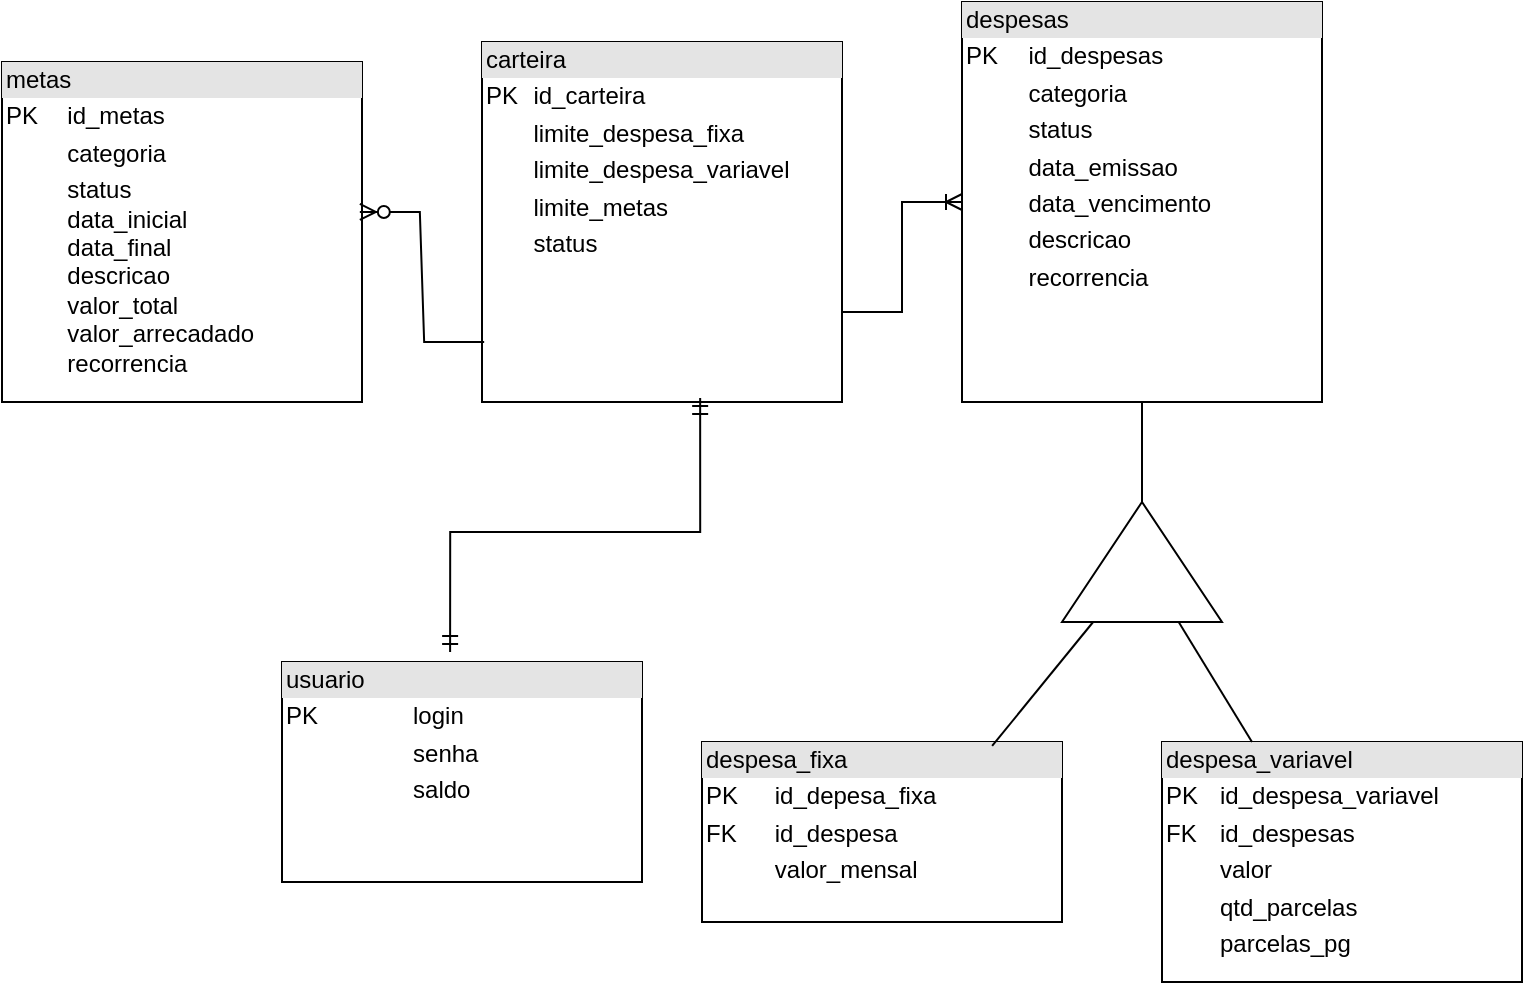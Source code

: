 <mxfile version="22.1.22" type="embed">
  <diagram name="Page-1" id="c4acf3e9-155e-7222-9cf6-157b1a14988f">
    <mxGraphModel dx="354" dy="279" grid="1" gridSize="10" guides="1" tooltips="1" connect="1" arrows="1" fold="1" page="1" pageScale="1" pageWidth="850" pageHeight="1100" background="none" math="0" shadow="0">
      <root>
        <mxCell id="0" />
        <mxCell id="1" parent="0" />
        <mxCell id="2" value="&lt;div style=&quot;box-sizing:border-box;width:100%;background:#e4e4e4;padding:2px;&quot;&gt;usuario&lt;/div&gt;&lt;table style=&quot;width:100%;font-size:1em;&quot; cellpadding=&quot;2&quot; cellspacing=&quot;0&quot;&gt;&lt;tbody&gt;&lt;tr&gt;&lt;td&gt;PK&lt;/td&gt;&lt;td&gt;login&lt;/td&gt;&lt;/tr&gt;&lt;tr&gt;&lt;td&gt;&lt;br&gt;&lt;/td&gt;&lt;td&gt;senha&lt;/td&gt;&lt;/tr&gt;&lt;tr&gt;&lt;td&gt;&lt;br&gt;&lt;/td&gt;&lt;td&gt;saldo&lt;/td&gt;&lt;/tr&gt;&lt;tr&gt;&lt;td&gt;&lt;br&gt;&lt;/td&gt;&lt;td&gt;&lt;br&gt;&lt;/td&gt;&lt;/tr&gt;&lt;/tbody&gt;&lt;/table&gt;" style="verticalAlign=top;align=left;overflow=fill;html=1;whiteSpace=wrap;" parent="1" vertex="1">
          <mxGeometry x="170" y="380" width="180" height="110" as="geometry" />
        </mxCell>
        <mxCell id="3" value="&lt;div style=&quot;box-sizing:border-box;width:100%;background:#e4e4e4;padding:2px;&quot;&gt;carteira&lt;/div&gt;&lt;table style=&quot;width:100%;font-size:1em;&quot; cellpadding=&quot;2&quot; cellspacing=&quot;0&quot;&gt;&lt;tbody&gt;&lt;tr&gt;&lt;td&gt;PK&lt;/td&gt;&lt;td&gt;id_carteira&lt;/td&gt;&lt;/tr&gt;&lt;tr&gt;&lt;td&gt;&lt;br&gt;&lt;/td&gt;&lt;td&gt;limite_despesa_fixa&lt;/td&gt;&lt;/tr&gt;&lt;tr&gt;&lt;td&gt;&lt;/td&gt;&lt;td&gt;limite_despesa_variavel&lt;/td&gt;&lt;/tr&gt;&lt;tr&gt;&lt;td&gt;&lt;br&gt;&lt;/td&gt;&lt;td&gt;limite_metas&lt;/td&gt;&lt;/tr&gt;&lt;tr&gt;&lt;td&gt;&lt;br&gt;&lt;/td&gt;&lt;td&gt;status&lt;/td&gt;&lt;/tr&gt;&lt;tr&gt;&lt;td&gt;&lt;/td&gt;&lt;td&gt;&lt;br&gt;&lt;/td&gt;&lt;/tr&gt;&lt;tr&gt;&lt;td&gt;&lt;/td&gt;&lt;td&gt;&lt;br&gt;&lt;/td&gt;&lt;/tr&gt;&lt;/tbody&gt;&lt;/table&gt;" style="verticalAlign=top;align=left;overflow=fill;html=1;whiteSpace=wrap;" parent="1" vertex="1">
          <mxGeometry x="270" y="70" width="180" height="180" as="geometry" />
        </mxCell>
        <mxCell id="4" value="&lt;div style=&quot;box-sizing:border-box;width:100%;background:#e4e4e4;padding:2px;&quot;&gt;despesas&lt;/div&gt;&lt;table style=&quot;width:100%;font-size:1em;&quot; cellpadding=&quot;2&quot; cellspacing=&quot;0&quot;&gt;&lt;tbody&gt;&lt;tr&gt;&lt;td&gt;PK&lt;/td&gt;&lt;td&gt;id_despesas&lt;/td&gt;&lt;/tr&gt;&lt;tr&gt;&lt;td&gt;&lt;br&gt;&lt;/td&gt;&lt;td&gt;categoria&lt;/td&gt;&lt;/tr&gt;&lt;tr&gt;&lt;td&gt;&lt;/td&gt;&lt;td&gt;status&lt;/td&gt;&lt;/tr&gt;&lt;tr&gt;&lt;td&gt;&lt;br&gt;&lt;/td&gt;&lt;td&gt;data_emissao&lt;/td&gt;&lt;/tr&gt;&lt;tr&gt;&lt;td&gt;&lt;br&gt;&lt;/td&gt;&lt;td&gt;data_vencimento&lt;/td&gt;&lt;/tr&gt;&lt;tr&gt;&lt;td&gt;&lt;br&gt;&lt;/td&gt;&lt;td&gt;descricao&lt;/td&gt;&lt;/tr&gt;&lt;tr&gt;&lt;td&gt;&lt;br&gt;&lt;/td&gt;&lt;td&gt;recorrencia&lt;/td&gt;&lt;/tr&gt;&lt;/tbody&gt;&lt;/table&gt;" style="verticalAlign=top;align=left;overflow=fill;html=1;whiteSpace=wrap;" parent="1" vertex="1">
          <mxGeometry x="510" y="50" width="180" height="200" as="geometry" />
        </mxCell>
        <mxCell id="5" value="&lt;div style=&quot;box-sizing:border-box;width:100%;background:#e4e4e4;padding:2px;&quot;&gt;despesa_fixa&lt;/div&gt;&lt;table style=&quot;width:100%;font-size:1em;&quot; cellpadding=&quot;2&quot; cellspacing=&quot;0&quot;&gt;&lt;tbody&gt;&lt;tr&gt;&lt;td&gt;PK&lt;/td&gt;&lt;td&gt;id_depesa_fixa&lt;br&gt;&lt;/td&gt;&lt;/tr&gt;&lt;tr&gt;&lt;td&gt;FK&lt;/td&gt;&lt;td&gt;id_despesa&lt;/td&gt;&lt;/tr&gt;&lt;tr&gt;&lt;td&gt;&lt;br&gt;&lt;/td&gt;&lt;td&gt;valor_mensal&lt;/td&gt;&lt;/tr&gt;&lt;/tbody&gt;&lt;/table&gt;" style="verticalAlign=top;align=left;overflow=fill;html=1;whiteSpace=wrap;" parent="1" vertex="1">
          <mxGeometry x="380" y="420" width="180" height="90" as="geometry" />
        </mxCell>
        <mxCell id="6" value="&lt;div style=&quot;box-sizing:border-box;width:100%;background:#e4e4e4;padding:2px;&quot;&gt;despesa_variavel&lt;/div&gt;&lt;table style=&quot;width:100%;font-size:1em;&quot; cellpadding=&quot;2&quot; cellspacing=&quot;0&quot;&gt;&lt;tbody&gt;&lt;tr&gt;&lt;td&gt;PK&lt;/td&gt;&lt;td&gt;id_despesa_variavel&lt;/td&gt;&lt;/tr&gt;&lt;tr&gt;&lt;td&gt;FK&lt;/td&gt;&lt;td&gt;id_despesas&lt;/td&gt;&lt;/tr&gt;&lt;tr&gt;&lt;td&gt;&lt;br&gt;&lt;/td&gt;&lt;td&gt;valor&lt;/td&gt;&lt;/tr&gt;&lt;tr&gt;&lt;td&gt;&lt;/td&gt;&lt;td&gt;qtd_parcelas&lt;br&gt;&lt;/td&gt;&lt;/tr&gt;&lt;tr&gt;&lt;td&gt;&lt;br&gt;&lt;/td&gt;&lt;td&gt;parcelas_pg&lt;/td&gt;&lt;/tr&gt;&lt;tr&gt;&lt;td&gt;&lt;br&gt;&lt;/td&gt;&lt;td&gt;&lt;br&gt;&lt;/td&gt;&lt;/tr&gt;&lt;/tbody&gt;&lt;/table&gt;" style="verticalAlign=top;align=left;overflow=fill;html=1;whiteSpace=wrap;" parent="1" vertex="1">
          <mxGeometry x="610" y="420" width="180" height="120" as="geometry" />
        </mxCell>
        <mxCell id="7" value="&lt;div style=&quot;box-sizing:border-box;width:100%;background:#e4e4e4;padding:2px;&quot;&gt;metas&lt;/div&gt;&lt;table style=&quot;width:100%;font-size:1em;&quot; cellpadding=&quot;2&quot; cellspacing=&quot;0&quot;&gt;&lt;tbody&gt;&lt;tr&gt;&lt;td&gt;PK&lt;/td&gt;&lt;td&gt;id_metas&lt;/td&gt;&lt;/tr&gt;&lt;tr&gt;&lt;td&gt;&lt;br&gt;&lt;/td&gt;&lt;td&gt;categoria&lt;/td&gt;&lt;/tr&gt;&lt;tr&gt;&lt;td&gt;&lt;/td&gt;&lt;td&gt;status&lt;br&gt;data_inicial&lt;br&gt;data_final&lt;br&gt;descricao&lt;br&gt;valor_total&lt;br&gt;valor_arrecadado&lt;br&gt;recorrencia&lt;/td&gt;&lt;/tr&gt;&lt;/tbody&gt;&lt;/table&gt;" style="verticalAlign=top;align=left;overflow=fill;html=1;whiteSpace=wrap;direction=east;" parent="1" vertex="1">
          <mxGeometry x="30" y="80" width="180" height="170" as="geometry" />
        </mxCell>
        <mxCell id="8" value="" style="edgeStyle=entityRelationEdgeStyle;fontSize=12;html=1;endArrow=ERzeroToMany;endFill=1;rounded=0;fontFamily=Helvetica;fontColor=default;entryX=0.994;entryY=0.441;entryDx=0;entryDy=0;entryPerimeter=0;exitX=0.006;exitY=0.833;exitDx=0;exitDy=0;exitPerimeter=0;" parent="1" source="3" target="7" edge="1">
          <mxGeometry width="100" height="100" relative="1" as="geometry">
            <mxPoint x="170" y="390" as="sourcePoint" />
            <mxPoint x="270" y="290" as="targetPoint" />
          </mxGeometry>
        </mxCell>
        <mxCell id="9" value="" style="edgeStyle=orthogonalEdgeStyle;fontSize=12;html=1;endArrow=ERmandOne;startArrow=ERmandOne;rounded=0;fontFamily=Helvetica;fontColor=default;exitX=0.467;exitY=-0.045;exitDx=0;exitDy=0;entryX=0.606;entryY=0.989;entryDx=0;entryDy=0;entryPerimeter=0;exitPerimeter=0;" parent="1" source="2" target="3" edge="1">
          <mxGeometry width="100" height="100" relative="1" as="geometry">
            <mxPoint x="340" y="447.5" as="sourcePoint" />
            <mxPoint x="370" y="280" as="targetPoint" />
          </mxGeometry>
        </mxCell>
        <mxCell id="10" value="" style="edgeStyle=entityRelationEdgeStyle;fontSize=12;html=1;endArrow=ERoneToMany;rounded=0;fontFamily=Helvetica;fontColor=default;entryX=0;entryY=0.5;entryDx=0;entryDy=0;exitX=1;exitY=0.75;exitDx=0;exitDy=0;" parent="1" source="3" target="4" edge="1">
          <mxGeometry width="100" height="100" relative="1" as="geometry">
            <mxPoint x="450" y="230" as="sourcePoint" />
            <mxPoint x="550" y="130" as="targetPoint" />
          </mxGeometry>
        </mxCell>
        <mxCell id="21" style="rounded=0;orthogonalLoop=1;jettySize=auto;html=1;endArrow=none;endFill=0;" parent="1" source="11" target="4" edge="1">
          <mxGeometry relative="1" as="geometry" />
        </mxCell>
        <mxCell id="23" style="rounded=0;orthogonalLoop=1;jettySize=auto;html=1;entryX=0.25;entryY=0;entryDx=0;entryDy=0;endArrow=none;endFill=0;" parent="1" source="11" target="6" edge="1">
          <mxGeometry relative="1" as="geometry" />
        </mxCell>
        <mxCell id="11" value="" style="triangle;whiteSpace=wrap;html=1;rotation=-90;" parent="1" vertex="1">
          <mxGeometry x="570" y="290" width="60" height="80" as="geometry" />
        </mxCell>
        <mxCell id="22" style="rounded=0;orthogonalLoop=1;jettySize=auto;html=1;entryX=0.806;entryY=0.022;entryDx=0;entryDy=0;entryPerimeter=0;endArrow=none;endFill=0;" parent="1" source="11" target="5" edge="1">
          <mxGeometry relative="1" as="geometry" />
        </mxCell>
      </root>
    </mxGraphModel>
  </diagram>
</mxfile>
